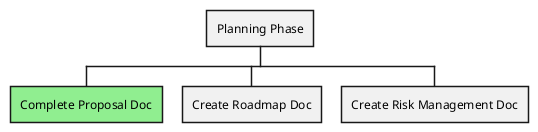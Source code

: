 @startwbs
* Planning Phase


**[#LightGreen] Complete Proposal Doc

** Create Roadmap Doc

** Create Risk Management Doc
@endwbs